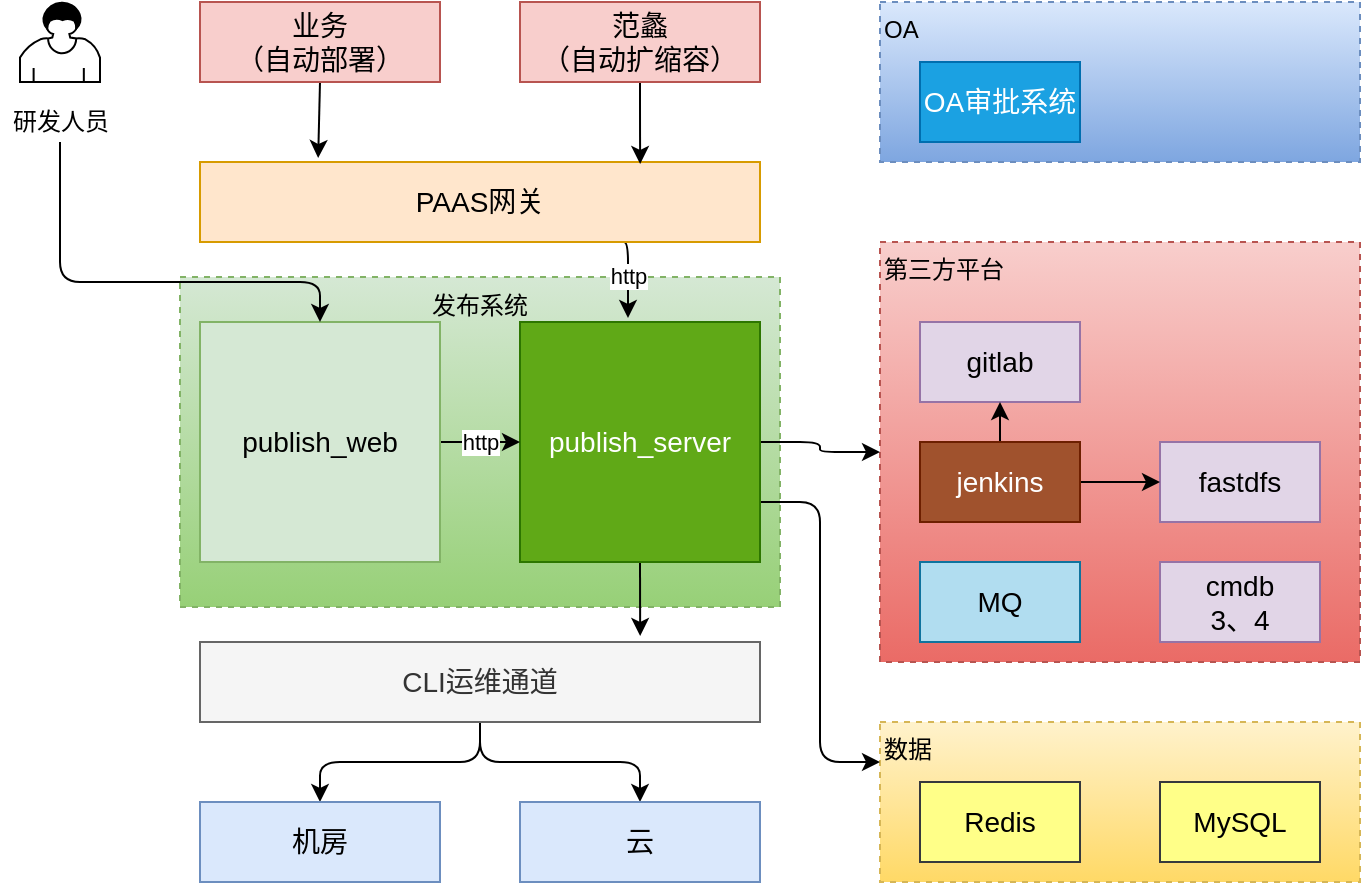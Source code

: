 <mxfile version="13.10.1" type="github">
  <diagram id="C5RBs43oDa-KdzZeNtuy" name="Page-1">
    <mxGraphModel dx="946" dy="668" grid="0" gridSize="10" guides="1" tooltips="1" connect="1" arrows="1" fold="1" page="1" pageScale="1" pageWidth="827" pageHeight="1169" math="0" shadow="0">
      <root>
        <mxCell id="WIyWlLk6GJQsqaUBKTNV-0" />
        <mxCell id="WIyWlLk6GJQsqaUBKTNV-1" parent="WIyWlLk6GJQsqaUBKTNV-0" />
        <mxCell id="NgFh_XxpmHCgzANnnH8Q-34" value="发布系统" style="rounded=0;whiteSpace=wrap;html=1;sketch=0;dashed=1;align=center;horizontal=1;verticalAlign=top;fillColor=#d5e8d4;strokeColor=#82b366;gradientColor=#97d077;" vertex="1" parent="WIyWlLk6GJQsqaUBKTNV-1">
          <mxGeometry x="190" y="217.5" width="300" height="165" as="geometry" />
        </mxCell>
        <mxCell id="NgFh_XxpmHCgzANnnH8Q-31" value="第三方平台" style="rounded=0;whiteSpace=wrap;html=1;sketch=0;dashed=1;align=left;horizontal=1;verticalAlign=top;gradientColor=#ea6b66;fillColor=#f8cecc;strokeColor=#b85450;" vertex="1" parent="WIyWlLk6GJQsqaUBKTNV-1">
          <mxGeometry x="540" y="200" width="240" height="210" as="geometry" />
        </mxCell>
        <mxCell id="NgFh_XxpmHCgzANnnH8Q-30" value="数据" style="rounded=0;whiteSpace=wrap;html=1;sketch=0;dashed=1;align=left;horizontal=1;verticalAlign=top;gradientColor=#ffd966;fillColor=#fff2cc;strokeColor=#d6b656;" vertex="1" parent="WIyWlLk6GJQsqaUBKTNV-1">
          <mxGeometry x="540" y="440" width="240" height="80" as="geometry" />
        </mxCell>
        <mxCell id="NgFh_XxpmHCgzANnnH8Q-13" value="http" style="edgeStyle=orthogonalEdgeStyle;curved=0;rounded=1;sketch=0;orthogonalLoop=1;jettySize=auto;html=1;exitX=0.75;exitY=1;exitDx=0;exitDy=0;entryX=0.45;entryY=-0.017;entryDx=0;entryDy=0;entryPerimeter=0;" edge="1" parent="WIyWlLk6GJQsqaUBKTNV-1" source="NgFh_XxpmHCgzANnnH8Q-0" target="NgFh_XxpmHCgzANnnH8Q-1">
          <mxGeometry relative="1" as="geometry" />
        </mxCell>
        <mxCell id="NgFh_XxpmHCgzANnnH8Q-0" value="PAAS网关" style="rounded=0;whiteSpace=wrap;html=1;fontSize=14;fillColor=#ffe6cc;strokeColor=#d79b00;" vertex="1" parent="WIyWlLk6GJQsqaUBKTNV-1">
          <mxGeometry x="200" y="160" width="280" height="40" as="geometry" />
        </mxCell>
        <mxCell id="NgFh_XxpmHCgzANnnH8Q-16" style="edgeStyle=orthogonalEdgeStyle;curved=0;rounded=1;sketch=0;orthogonalLoop=1;jettySize=auto;html=1;exitX=0.5;exitY=1;exitDx=0;exitDy=0;entryX=0.786;entryY=-0.075;entryDx=0;entryDy=0;entryPerimeter=0;" edge="1" parent="WIyWlLk6GJQsqaUBKTNV-1" source="NgFh_XxpmHCgzANnnH8Q-1" target="NgFh_XxpmHCgzANnnH8Q-4">
          <mxGeometry relative="1" as="geometry" />
        </mxCell>
        <mxCell id="NgFh_XxpmHCgzANnnH8Q-35" style="edgeStyle=orthogonalEdgeStyle;curved=0;rounded=1;sketch=0;orthogonalLoop=1;jettySize=auto;html=1;exitX=1;exitY=0.5;exitDx=0;exitDy=0;entryX=0;entryY=0.5;entryDx=0;entryDy=0;" edge="1" parent="WIyWlLk6GJQsqaUBKTNV-1" source="NgFh_XxpmHCgzANnnH8Q-1" target="NgFh_XxpmHCgzANnnH8Q-31">
          <mxGeometry relative="1" as="geometry" />
        </mxCell>
        <mxCell id="NgFh_XxpmHCgzANnnH8Q-39" style="edgeStyle=orthogonalEdgeStyle;curved=0;rounded=1;sketch=0;orthogonalLoop=1;jettySize=auto;html=1;exitX=1;exitY=0.75;exitDx=0;exitDy=0;entryX=0;entryY=0.25;entryDx=0;entryDy=0;" edge="1" parent="WIyWlLk6GJQsqaUBKTNV-1" source="NgFh_XxpmHCgzANnnH8Q-1" target="NgFh_XxpmHCgzANnnH8Q-30">
          <mxGeometry relative="1" as="geometry" />
        </mxCell>
        <mxCell id="NgFh_XxpmHCgzANnnH8Q-1" value="publish_server" style="rounded=0;whiteSpace=wrap;html=1;sketch=0;fontSize=14;fillColor=#60a917;strokeColor=#2D7600;fontColor=#ffffff;" vertex="1" parent="WIyWlLk6GJQsqaUBKTNV-1">
          <mxGeometry x="360" y="240" width="120" height="120" as="geometry" />
        </mxCell>
        <mxCell id="NgFh_XxpmHCgzANnnH8Q-15" style="edgeStyle=orthogonalEdgeStyle;curved=0;rounded=1;sketch=0;orthogonalLoop=1;jettySize=auto;html=1;exitX=0.5;exitY=1;exitDx=0;exitDy=0;entryX=0.211;entryY=-0.05;entryDx=0;entryDy=0;entryPerimeter=0;" edge="1" parent="WIyWlLk6GJQsqaUBKTNV-1" source="NgFh_XxpmHCgzANnnH8Q-2" target="NgFh_XxpmHCgzANnnH8Q-0">
          <mxGeometry relative="1" as="geometry" />
        </mxCell>
        <mxCell id="NgFh_XxpmHCgzANnnH8Q-2" value="业务&lt;br&gt;（自动部署）" style="rounded=0;whiteSpace=wrap;html=1;sketch=0;fontSize=14;fillColor=#f8cecc;strokeColor=#b85450;" vertex="1" parent="WIyWlLk6GJQsqaUBKTNV-1">
          <mxGeometry x="200" y="80" width="120" height="40" as="geometry" />
        </mxCell>
        <mxCell id="NgFh_XxpmHCgzANnnH8Q-14" style="edgeStyle=orthogonalEdgeStyle;curved=0;rounded=1;sketch=0;orthogonalLoop=1;jettySize=auto;html=1;exitX=0.5;exitY=1;exitDx=0;exitDy=0;entryX=0.786;entryY=0.025;entryDx=0;entryDy=0;entryPerimeter=0;" edge="1" parent="WIyWlLk6GJQsqaUBKTNV-1" source="NgFh_XxpmHCgzANnnH8Q-3" target="NgFh_XxpmHCgzANnnH8Q-0">
          <mxGeometry relative="1" as="geometry" />
        </mxCell>
        <mxCell id="NgFh_XxpmHCgzANnnH8Q-3" value="范蠡&lt;br&gt;（自动扩缩容）" style="rounded=0;whiteSpace=wrap;html=1;sketch=0;fontSize=14;fillColor=#f8cecc;strokeColor=#b85450;" vertex="1" parent="WIyWlLk6GJQsqaUBKTNV-1">
          <mxGeometry x="360" y="80" width="120" height="40" as="geometry" />
        </mxCell>
        <mxCell id="NgFh_XxpmHCgzANnnH8Q-19" style="edgeStyle=orthogonalEdgeStyle;curved=0;rounded=1;sketch=0;orthogonalLoop=1;jettySize=auto;html=1;exitX=0.5;exitY=1;exitDx=0;exitDy=0;entryX=0.5;entryY=0;entryDx=0;entryDy=0;" edge="1" parent="WIyWlLk6GJQsqaUBKTNV-1" source="NgFh_XxpmHCgzANnnH8Q-4" target="NgFh_XxpmHCgzANnnH8Q-17">
          <mxGeometry relative="1" as="geometry" />
        </mxCell>
        <mxCell id="NgFh_XxpmHCgzANnnH8Q-20" style="edgeStyle=orthogonalEdgeStyle;curved=0;rounded=1;sketch=0;orthogonalLoop=1;jettySize=auto;html=1;exitX=0.5;exitY=1;exitDx=0;exitDy=0;entryX=0.5;entryY=0;entryDx=0;entryDy=0;" edge="1" parent="WIyWlLk6GJQsqaUBKTNV-1" source="NgFh_XxpmHCgzANnnH8Q-4" target="NgFh_XxpmHCgzANnnH8Q-18">
          <mxGeometry relative="1" as="geometry" />
        </mxCell>
        <mxCell id="NgFh_XxpmHCgzANnnH8Q-4" value="CLI运维通道" style="rounded=0;whiteSpace=wrap;html=1;fontSize=14;fillColor=#f5f5f5;strokeColor=#666666;fontColor=#333333;" vertex="1" parent="WIyWlLk6GJQsqaUBKTNV-1">
          <mxGeometry x="200" y="400" width="280" height="40" as="geometry" />
        </mxCell>
        <mxCell id="NgFh_XxpmHCgzANnnH8Q-12" value="http" style="edgeStyle=orthogonalEdgeStyle;curved=0;rounded=1;sketch=0;orthogonalLoop=1;jettySize=auto;html=1;exitX=1;exitY=0.5;exitDx=0;exitDy=0;entryX=0;entryY=0.5;entryDx=0;entryDy=0;" edge="1" parent="WIyWlLk6GJQsqaUBKTNV-1" source="NgFh_XxpmHCgzANnnH8Q-6" target="NgFh_XxpmHCgzANnnH8Q-1">
          <mxGeometry relative="1" as="geometry" />
        </mxCell>
        <mxCell id="NgFh_XxpmHCgzANnnH8Q-6" value="publish_web" style="rounded=0;whiteSpace=wrap;html=1;fontSize=14;horizontal=1;fillColor=#d5e8d4;strokeColor=#82b366;" vertex="1" parent="WIyWlLk6GJQsqaUBKTNV-1">
          <mxGeometry x="200" y="240" width="120" height="120" as="geometry" />
        </mxCell>
        <mxCell id="NgFh_XxpmHCgzANnnH8Q-9" value="" style="shape=mxgraph.bpmn.user_task;html=1;outlineConnect=0;rounded=0;sketch=0;" vertex="1" parent="WIyWlLk6GJQsqaUBKTNV-1">
          <mxGeometry x="110" y="80" width="40" height="40" as="geometry" />
        </mxCell>
        <mxCell id="NgFh_XxpmHCgzANnnH8Q-24" style="edgeStyle=orthogonalEdgeStyle;curved=0;rounded=1;sketch=0;orthogonalLoop=1;jettySize=auto;html=1;entryX=0.5;entryY=0;entryDx=0;entryDy=0;" edge="1" parent="WIyWlLk6GJQsqaUBKTNV-1" source="NgFh_XxpmHCgzANnnH8Q-10" target="NgFh_XxpmHCgzANnnH8Q-6">
          <mxGeometry relative="1" as="geometry">
            <Array as="points">
              <mxPoint x="130" y="220" />
              <mxPoint x="260" y="220" />
            </Array>
          </mxGeometry>
        </mxCell>
        <mxCell id="NgFh_XxpmHCgzANnnH8Q-10" value="研发人员" style="text;html=1;align=center;verticalAlign=middle;resizable=0;points=[];autosize=1;" vertex="1" parent="WIyWlLk6GJQsqaUBKTNV-1">
          <mxGeometry x="100" y="130" width="60" height="20" as="geometry" />
        </mxCell>
        <mxCell id="NgFh_XxpmHCgzANnnH8Q-17" value="机房" style="rounded=0;whiteSpace=wrap;html=1;fontSize=14;fillColor=#dae8fc;strokeColor=#6c8ebf;" vertex="1" parent="WIyWlLk6GJQsqaUBKTNV-1">
          <mxGeometry x="200" y="480" width="120" height="40" as="geometry" />
        </mxCell>
        <mxCell id="NgFh_XxpmHCgzANnnH8Q-18" value="云" style="rounded=0;whiteSpace=wrap;html=1;fontSize=14;fillColor=#dae8fc;strokeColor=#6c8ebf;" vertex="1" parent="WIyWlLk6GJQsqaUBKTNV-1">
          <mxGeometry x="360" y="480" width="120" height="40" as="geometry" />
        </mxCell>
        <mxCell id="NgFh_XxpmHCgzANnnH8Q-23" value="fastdfs" style="rounded=0;whiteSpace=wrap;html=1;sketch=0;fontSize=14;fillColor=#e1d5e7;strokeColor=#9673a6;" vertex="1" parent="WIyWlLk6GJQsqaUBKTNV-1">
          <mxGeometry x="680" y="300" width="80" height="40" as="geometry" />
        </mxCell>
        <mxCell id="NgFh_XxpmHCgzANnnH8Q-25" value="cmdb&lt;br&gt;3、4" style="rounded=0;whiteSpace=wrap;html=1;sketch=0;fontSize=14;fillColor=#e1d5e7;strokeColor=#9673a6;" vertex="1" parent="WIyWlLk6GJQsqaUBKTNV-1">
          <mxGeometry x="680" y="360" width="80" height="40" as="geometry" />
        </mxCell>
        <mxCell id="NgFh_XxpmHCgzANnnH8Q-27" value="Redis" style="rounded=0;whiteSpace=wrap;html=1;sketch=0;fontSize=14;fillColor=#ffff88;strokeColor=#36393d;" vertex="1" parent="WIyWlLk6GJQsqaUBKTNV-1">
          <mxGeometry x="560" y="470" width="80" height="40" as="geometry" />
        </mxCell>
        <mxCell id="NgFh_XxpmHCgzANnnH8Q-28" value="MySQL" style="rounded=0;whiteSpace=wrap;html=1;sketch=0;fontSize=14;fillColor=#ffff88;strokeColor=#36393d;" vertex="1" parent="WIyWlLk6GJQsqaUBKTNV-1">
          <mxGeometry x="680" y="470" width="80" height="40" as="geometry" />
        </mxCell>
        <mxCell id="NgFh_XxpmHCgzANnnH8Q-21" value="gitlab" style="rounded=0;whiteSpace=wrap;html=1;sketch=0;fontSize=14;fillColor=#e1d5e7;strokeColor=#9673a6;shadow=0;" vertex="1" parent="WIyWlLk6GJQsqaUBKTNV-1">
          <mxGeometry x="560" y="240" width="80" height="40" as="geometry" />
        </mxCell>
        <mxCell id="NgFh_XxpmHCgzANnnH8Q-41" style="edgeStyle=orthogonalEdgeStyle;curved=0;rounded=1;sketch=0;orthogonalLoop=1;jettySize=auto;html=1;exitX=0.5;exitY=0;exitDx=0;exitDy=0;entryX=0.5;entryY=1;entryDx=0;entryDy=0;" edge="1" parent="WIyWlLk6GJQsqaUBKTNV-1" source="NgFh_XxpmHCgzANnnH8Q-22" target="NgFh_XxpmHCgzANnnH8Q-21">
          <mxGeometry relative="1" as="geometry" />
        </mxCell>
        <mxCell id="NgFh_XxpmHCgzANnnH8Q-42" style="edgeStyle=orthogonalEdgeStyle;curved=0;rounded=1;sketch=0;orthogonalLoop=1;jettySize=auto;html=1;exitX=1;exitY=0.5;exitDx=0;exitDy=0;entryX=0;entryY=0.5;entryDx=0;entryDy=0;" edge="1" parent="WIyWlLk6GJQsqaUBKTNV-1" source="NgFh_XxpmHCgzANnnH8Q-22" target="NgFh_XxpmHCgzANnnH8Q-23">
          <mxGeometry relative="1" as="geometry" />
        </mxCell>
        <mxCell id="NgFh_XxpmHCgzANnnH8Q-22" value="jenkins" style="rounded=0;whiteSpace=wrap;html=1;sketch=0;fontSize=14;fillColor=#a0522d;strokeColor=#6D1F00;fontColor=#ffffff;shadow=0;" vertex="1" parent="WIyWlLk6GJQsqaUBKTNV-1">
          <mxGeometry x="560" y="300" width="80" height="40" as="geometry" />
        </mxCell>
        <mxCell id="NgFh_XxpmHCgzANnnH8Q-26" value="MQ" style="rounded=0;whiteSpace=wrap;html=1;sketch=0;fontSize=14;fillColor=#b1ddf0;strokeColor=#10739e;shadow=0;" vertex="1" parent="WIyWlLk6GJQsqaUBKTNV-1">
          <mxGeometry x="560" y="360" width="80" height="40" as="geometry" />
        </mxCell>
        <mxCell id="NgFh_XxpmHCgzANnnH8Q-32" value="OA" style="rounded=0;whiteSpace=wrap;html=1;sketch=0;dashed=1;align=left;horizontal=1;verticalAlign=top;gradientColor=#7ea6e0;fillColor=#dae8fc;strokeColor=#6c8ebf;" vertex="1" parent="WIyWlLk6GJQsqaUBKTNV-1">
          <mxGeometry x="540" y="80" width="240" height="80" as="geometry" />
        </mxCell>
        <mxCell id="NgFh_XxpmHCgzANnnH8Q-33" value="OA审批系统" style="rounded=0;whiteSpace=wrap;html=1;sketch=0;fontSize=14;fillColor=#1ba1e2;strokeColor=#006EAF;shadow=0;fontColor=#ffffff;" vertex="1" parent="WIyWlLk6GJQsqaUBKTNV-1">
          <mxGeometry x="560" y="110" width="80" height="40" as="geometry" />
        </mxCell>
      </root>
    </mxGraphModel>
  </diagram>
</mxfile>
